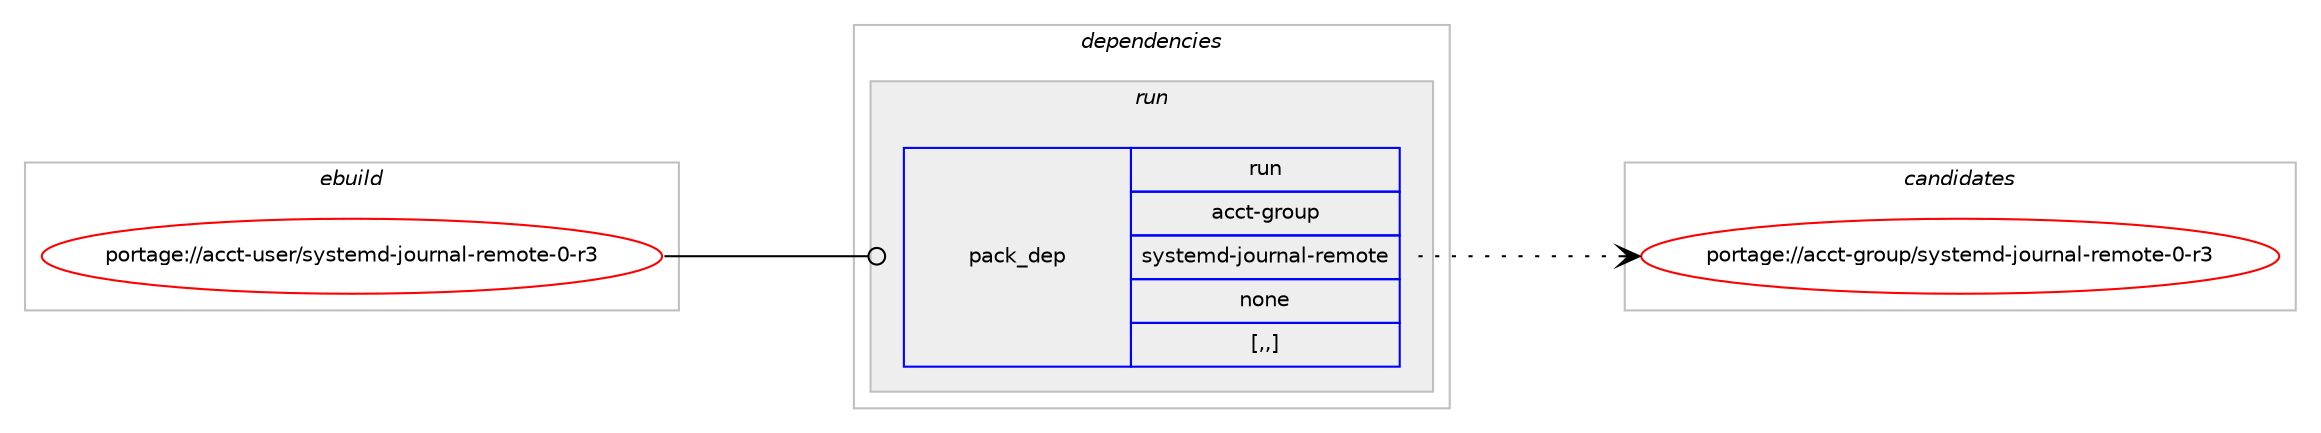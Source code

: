 digraph prolog {

# *************
# Graph options
# *************

newrank=true;
concentrate=true;
compound=true;
graph [rankdir=LR,fontname=Helvetica,fontsize=10,ranksep=1.5];#, ranksep=2.5, nodesep=0.2];
edge  [arrowhead=vee];
node  [fontname=Helvetica,fontsize=10];

# **********
# The ebuild
# **********

subgraph cluster_leftcol {
color=gray;
label=<<i>ebuild</i>>;
id [label="portage://acct-user/systemd-journal-remote-0-r3", color=red, width=4, href="../acct-user/systemd-journal-remote-0-r3.svg"];
}

# ****************
# The dependencies
# ****************

subgraph cluster_midcol {
color=gray;
label=<<i>dependencies</i>>;
subgraph cluster_compile {
fillcolor="#eeeeee";
style=filled;
label=<<i>compile</i>>;
}
subgraph cluster_compileandrun {
fillcolor="#eeeeee";
style=filled;
label=<<i>compile and run</i>>;
}
subgraph cluster_run {
fillcolor="#eeeeee";
style=filled;
label=<<i>run</i>>;
subgraph pack360531 {
dependency493848 [label=<<TABLE BORDER="0" CELLBORDER="1" CELLSPACING="0" CELLPADDING="4" WIDTH="220"><TR><TD ROWSPAN="6" CELLPADDING="30">pack_dep</TD></TR><TR><TD WIDTH="110">run</TD></TR><TR><TD>acct-group</TD></TR><TR><TD>systemd-journal-remote</TD></TR><TR><TD>none</TD></TR><TR><TD>[,,]</TD></TR></TABLE>>, shape=none, color=blue];
}
id:e -> dependency493848:w [weight=20,style="solid",arrowhead="odot"];
}
}

# **************
# The candidates
# **************

subgraph cluster_choices {
rank=same;
color=gray;
label=<<i>candidates</i>>;

subgraph choice360531 {
color=black;
nodesep=1;
choice979999116451031141111171124711512111511610110910045106111117114110971084511410110911111610145484511451 [label="portage://acct-group/systemd-journal-remote-0-r3", color=red, width=4,href="../acct-group/systemd-journal-remote-0-r3.svg"];
dependency493848:e -> choice979999116451031141111171124711512111511610110910045106111117114110971084511410110911111610145484511451:w [style=dotted,weight="100"];
}
}

}
